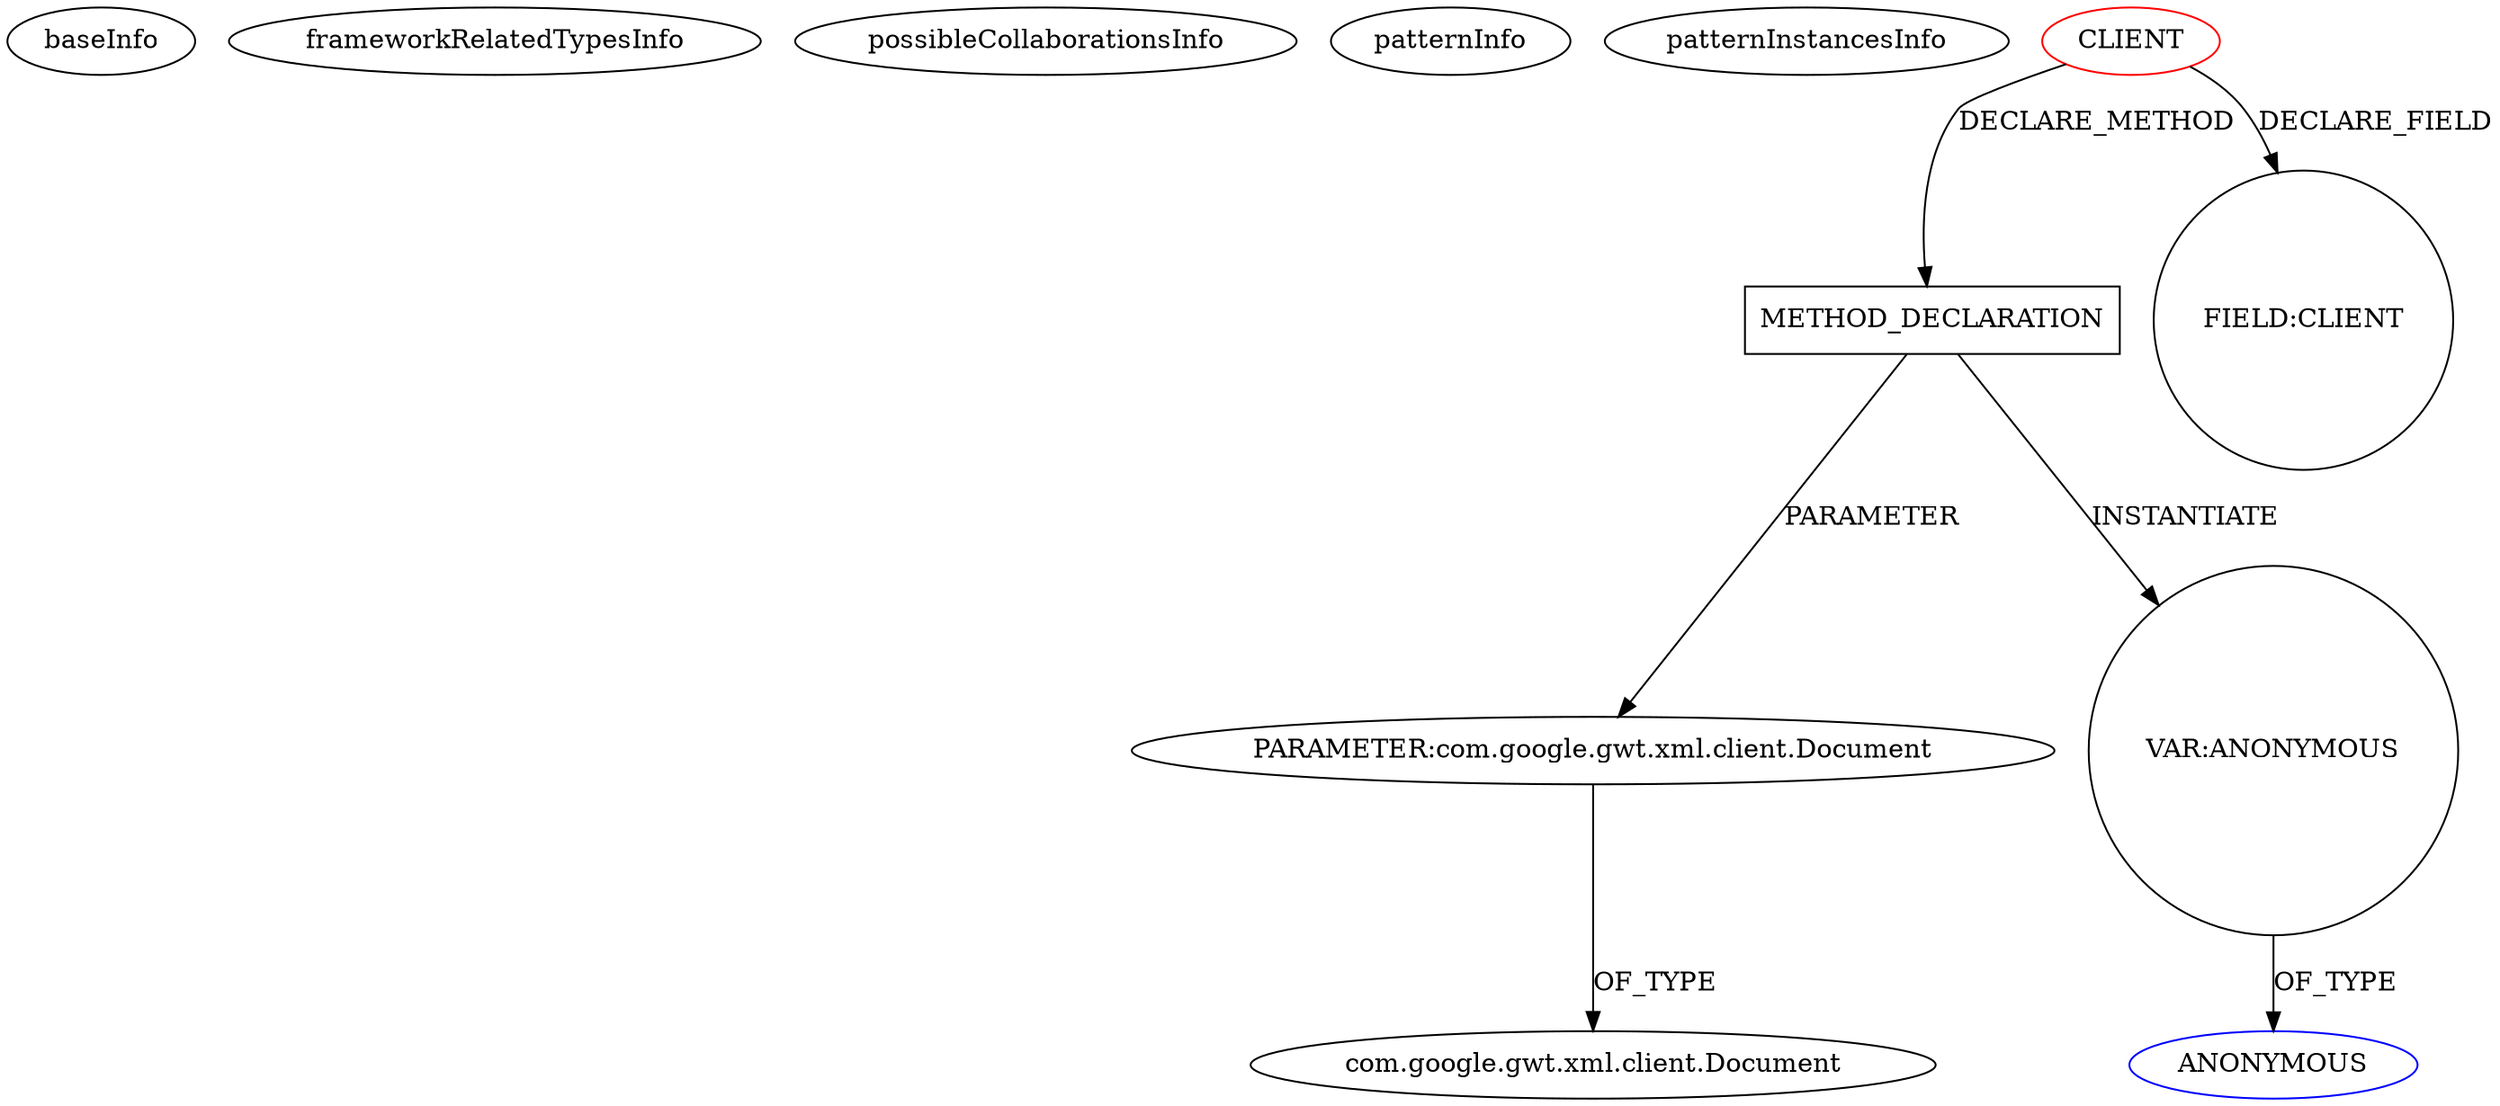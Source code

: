 digraph {
baseInfo[graphId=1675,category="pattern",isAnonymous=false,possibleRelation=false]
frameworkRelatedTypesInfo[]
possibleCollaborationsInfo[]
patternInfo[frequency=2.0,patternRootClient=0]
patternInstancesInfo[0="lambourg-WebGallery~/lambourg-WebGallery/WebGallery-master/client/src/com/lambourg/webgallery/client/folderview/FolderView.java~FolderView~3530",1="lambourg-WebGallery~/lambourg-WebGallery/WebGallery-master/client/src/com/lambourg/webgallery/client/folderview/Nav.java~Nav~3509"]
27[label="com.google.gwt.xml.client.Document",vertexType="FRAMEWORK_INTERFACE_TYPE",isFrameworkType=false]
26[label="PARAMETER:com.google.gwt.xml.client.Document",vertexType="PARAMETER_DECLARATION",isFrameworkType=false]
25[label="METHOD_DECLARATION",vertexType="CLIENT_METHOD_DECLARATION",isFrameworkType=false,shape=box]
0[label="CLIENT",vertexType="ROOT_CLIENT_CLASS_DECLARATION",isFrameworkType=false,color=red]
29[label="VAR:ANONYMOUS",vertexType="VARIABLE_EXPRESION",isFrameworkType=false,shape=circle]
30[label="ANONYMOUS",vertexType="REFERENCE_ANONYMOUS_DECLARATION",isFrameworkType=false,color=blue]
16[label="FIELD:CLIENT",vertexType="FIELD_DECLARATION",isFrameworkType=false,shape=circle]
0->25[label="DECLARE_METHOD"]
26->27[label="OF_TYPE"]
25->26[label="PARAMETER"]
0->16[label="DECLARE_FIELD"]
29->30[label="OF_TYPE"]
25->29[label="INSTANTIATE"]
}
